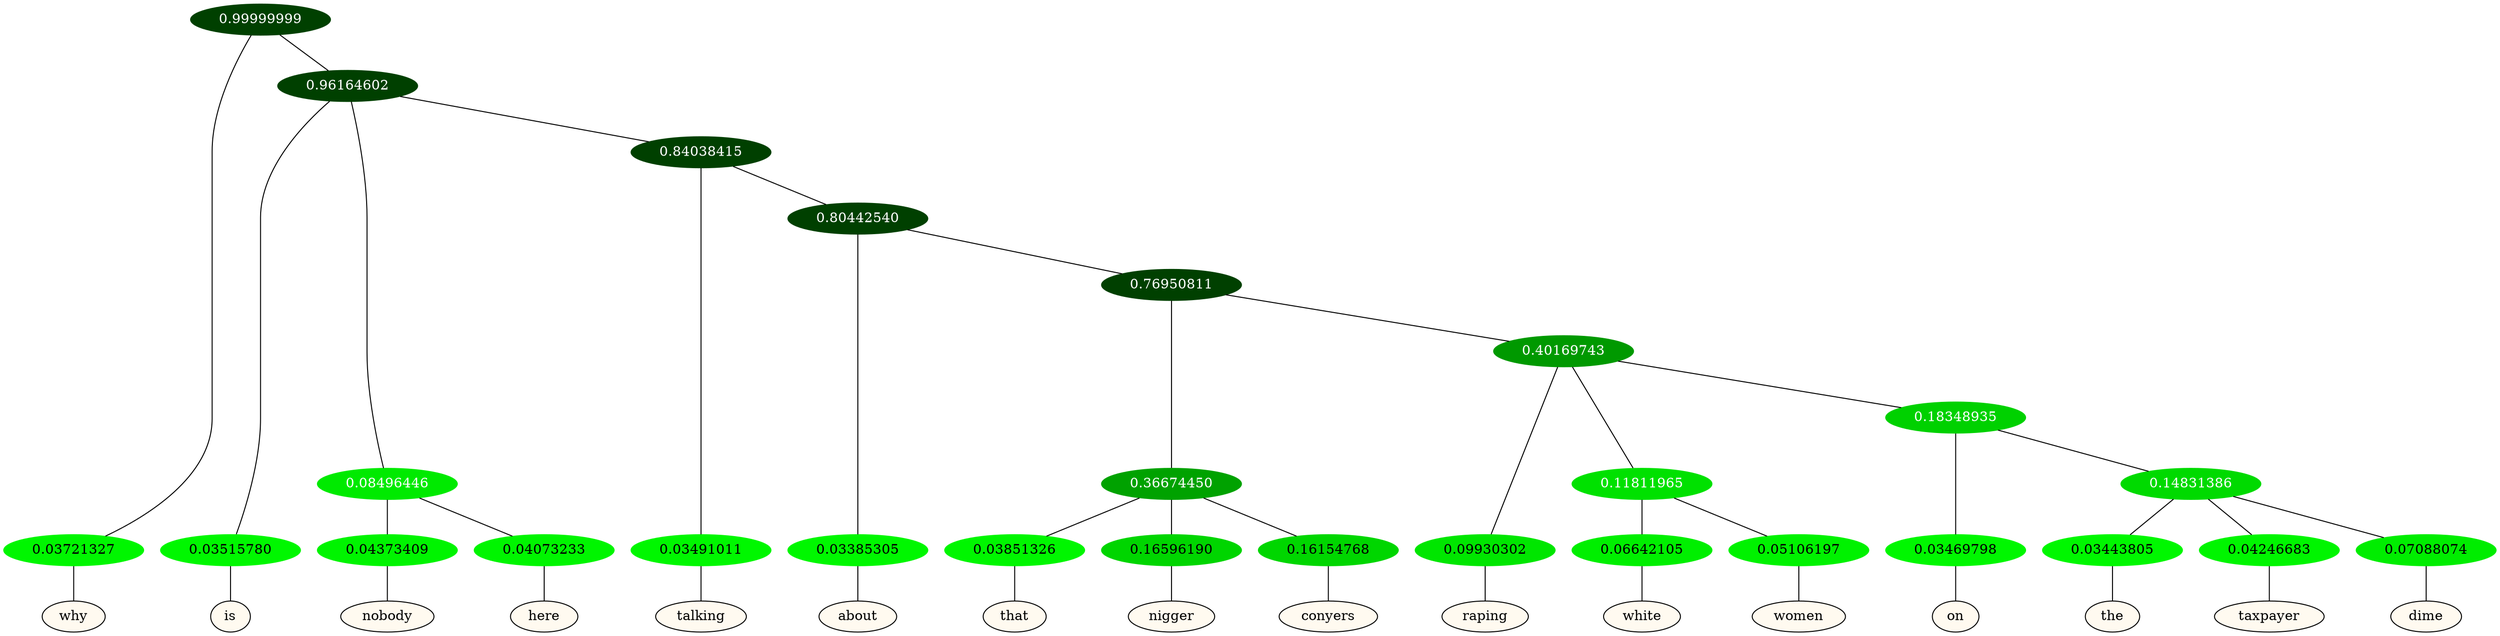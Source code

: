graph {
	node [format=png height=0.15 nodesep=0.001 ordering=out overlap=prism overlap_scaling=0.01 ranksep=0.001 ratio=0.2 style=filled width=0.15]
	{
		rank=same
		a_w_1 [label=why color=black fillcolor=floralwhite style="filled,solid"]
		a_w_3 [label=is color=black fillcolor=floralwhite style="filled,solid"]
		a_w_6 [label=nobody color=black fillcolor=floralwhite style="filled,solid"]
		a_w_7 [label=here color=black fillcolor=floralwhite style="filled,solid"]
		a_w_8 [label=talking color=black fillcolor=floralwhite style="filled,solid"]
		a_w_10 [label=about color=black fillcolor=floralwhite style="filled,solid"]
		a_w_14 [label=that color=black fillcolor=floralwhite style="filled,solid"]
		a_w_15 [label=nigger color=black fillcolor=floralwhite style="filled,solid"]
		a_w_16 [label=conyers color=black fillcolor=floralwhite style="filled,solid"]
		a_w_17 [label=raping color=black fillcolor=floralwhite style="filled,solid"]
		a_w_20 [label=white color=black fillcolor=floralwhite style="filled,solid"]
		a_w_21 [label=women color=black fillcolor=floralwhite style="filled,solid"]
		a_w_22 [label=on color=black fillcolor=floralwhite style="filled,solid"]
		a_w_24 [label=the color=black fillcolor=floralwhite style="filled,solid"]
		a_w_25 [label=taxpayer color=black fillcolor=floralwhite style="filled,solid"]
		a_w_26 [label=dime color=black fillcolor=floralwhite style="filled,solid"]
	}
	a_n_1 -- a_w_1
	a_n_3 -- a_w_3
	a_n_6 -- a_w_6
	a_n_7 -- a_w_7
	a_n_8 -- a_w_8
	a_n_10 -- a_w_10
	a_n_14 -- a_w_14
	a_n_15 -- a_w_15
	a_n_16 -- a_w_16
	a_n_17 -- a_w_17
	a_n_20 -- a_w_20
	a_n_21 -- a_w_21
	a_n_22 -- a_w_22
	a_n_24 -- a_w_24
	a_n_25 -- a_w_25
	a_n_26 -- a_w_26
	{
		rank=same
		a_n_1 [label=0.03721327 color="0.334 1.000 0.963" fontcolor=black]
		a_n_3 [label=0.03515780 color="0.334 1.000 0.965" fontcolor=black]
		a_n_6 [label=0.04373409 color="0.334 1.000 0.956" fontcolor=black]
		a_n_7 [label=0.04073233 color="0.334 1.000 0.959" fontcolor=black]
		a_n_8 [label=0.03491011 color="0.334 1.000 0.965" fontcolor=black]
		a_n_10 [label=0.03385305 color="0.334 1.000 0.966" fontcolor=black]
		a_n_14 [label=0.03851326 color="0.334 1.000 0.961" fontcolor=black]
		a_n_15 [label=0.16596190 color="0.334 1.000 0.834" fontcolor=black]
		a_n_16 [label=0.16154768 color="0.334 1.000 0.838" fontcolor=black]
		a_n_17 [label=0.09930302 color="0.334 1.000 0.901" fontcolor=black]
		a_n_20 [label=0.06642105 color="0.334 1.000 0.934" fontcolor=black]
		a_n_21 [label=0.05106197 color="0.334 1.000 0.949" fontcolor=black]
		a_n_22 [label=0.03469798 color="0.334 1.000 0.965" fontcolor=black]
		a_n_24 [label=0.03443805 color="0.334 1.000 0.966" fontcolor=black]
		a_n_25 [label=0.04246683 color="0.334 1.000 0.958" fontcolor=black]
		a_n_26 [label=0.07088074 color="0.334 1.000 0.929" fontcolor=black]
	}
	a_n_0 [label=0.99999999 color="0.334 1.000 0.250" fontcolor=grey99]
	a_n_0 -- a_n_1
	a_n_2 [label=0.96164602 color="0.334 1.000 0.250" fontcolor=grey99]
	a_n_0 -- a_n_2
	a_n_2 -- a_n_3
	a_n_4 [label=0.08496446 color="0.334 1.000 0.915" fontcolor=grey99]
	a_n_2 -- a_n_4
	a_n_5 [label=0.84038415 color="0.334 1.000 0.250" fontcolor=grey99]
	a_n_2 -- a_n_5
	a_n_4 -- a_n_6
	a_n_4 -- a_n_7
	a_n_5 -- a_n_8
	a_n_9 [label=0.80442540 color="0.334 1.000 0.250" fontcolor=grey99]
	a_n_5 -- a_n_9
	a_n_9 -- a_n_10
	a_n_11 [label=0.76950811 color="0.334 1.000 0.250" fontcolor=grey99]
	a_n_9 -- a_n_11
	a_n_12 [label=0.36674450 color="0.334 1.000 0.633" fontcolor=grey99]
	a_n_11 -- a_n_12
	a_n_13 [label=0.40169743 color="0.334 1.000 0.598" fontcolor=grey99]
	a_n_11 -- a_n_13
	a_n_12 -- a_n_14
	a_n_12 -- a_n_15
	a_n_12 -- a_n_16
	a_n_13 -- a_n_17
	a_n_18 [label=0.11811965 color="0.334 1.000 0.882" fontcolor=grey99]
	a_n_13 -- a_n_18
	a_n_19 [label=0.18348935 color="0.334 1.000 0.817" fontcolor=grey99]
	a_n_13 -- a_n_19
	a_n_18 -- a_n_20
	a_n_18 -- a_n_21
	a_n_19 -- a_n_22
	a_n_23 [label=0.14831386 color="0.334 1.000 0.852" fontcolor=grey99]
	a_n_19 -- a_n_23
	a_n_23 -- a_n_24
	a_n_23 -- a_n_25
	a_n_23 -- a_n_26
}
